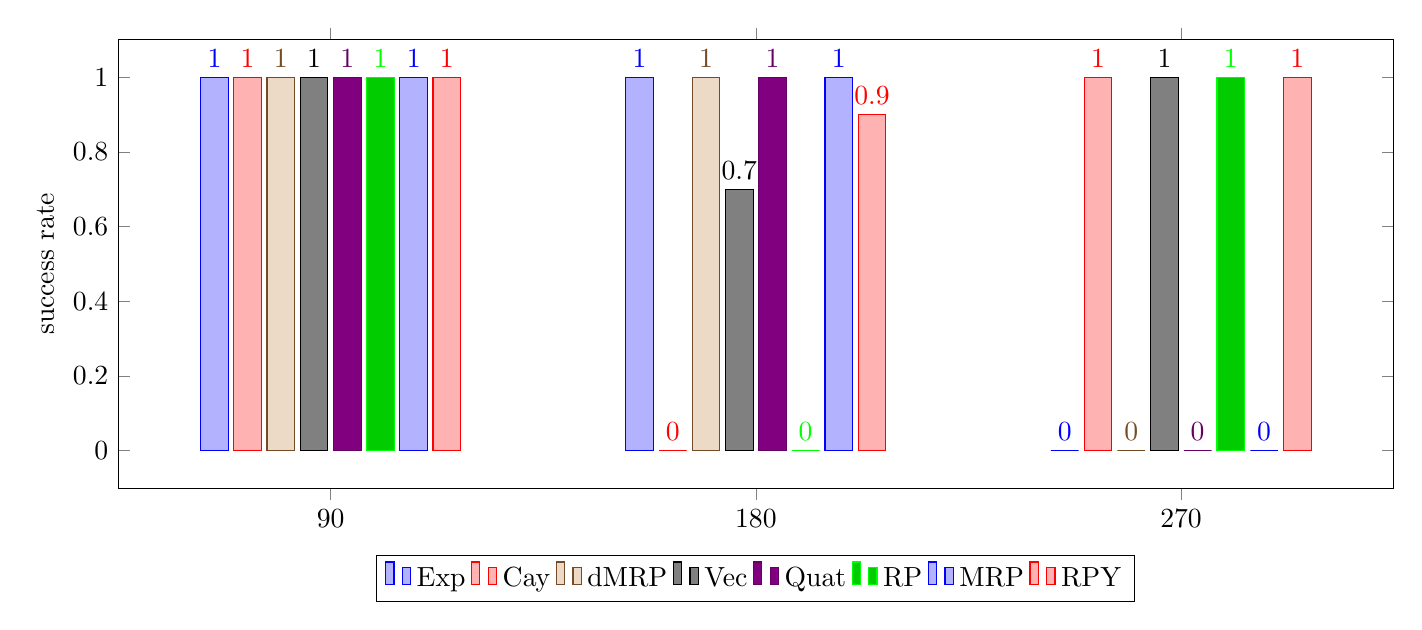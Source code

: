 \begin{tikzpicture}
\begin{axis}[ybar, ylabel={success rate}, enlarge x limits={0.25}, x={0.6mm}, legend style={at={(0.5,-0.15)
}, anchor={north}, legend columns={-1}}, xtick={data}, nodes near coords, nodes near coords align={vertical}]
    \addplot
        coordinates {
            (90,1.0)
            (180,1.0)
            (270,0.0)
        }
        ;
    \addplot
        coordinates {
            (90,1.0)
            (180,0.0)
            (270,1.0)
        }
        ;
    \addplot
        coordinates {
            (90,1.0)
            (180,1.0)
            (270,0.0)
        }
        ;
    \addplot
        coordinates {
            (90,1.0)
            (180,0.7)
            (270,1.0)
        }
        ;
    \addplot
        coordinates {
            (90,1.0)
            (180,1.0)
            (270,0.0)
        }
        ;
    \addplot
        coordinates {
            (90,1.0)
            (180,0.0)
            (270,1.0)
        }
        ;
    \addplot
        coordinates {
            (90,1.0)
            (180,1.0)
            (270,0.0)
        }
        ;
    \addplot
        coordinates {
            (90,1.0)
            (180,0.9)
            (270,1.0)
        }
        ;
    \legend{{Exp},{Cay},{dMRP},{Vec},{Quat},{RP},{MRP},{RPY}}
\end{axis}
\end{tikzpicture}
